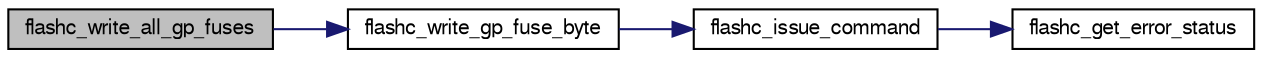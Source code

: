digraph G
{
  edge [fontname="FreeSans",fontsize="10",labelfontname="FreeSans",labelfontsize="10"];
  node [fontname="FreeSans",fontsize="10",shape=record];
  rankdir=LR;
  Node1 [label="flashc_write_all_gp_fuses",height=0.2,width=0.4,color="black", fillcolor="grey75", style="filled" fontcolor="black"];
  Node1 -> Node2 [color="midnightblue",fontsize="10",style="solid",fontname="FreeSans"];
  Node2 [label="flashc_write_gp_fuse_byte",height=0.2,width=0.4,color="black", fillcolor="white", style="filled",URL="$group__group__avr32__drivers__flashc.html#gacd1a7d62446687fe6db36f4ff35e7cbc",tooltip="Writes a general-purpose fuse byte."];
  Node2 -> Node3 [color="midnightblue",fontsize="10",style="solid",fontname="FreeSans"];
  Node3 [label="flashc_issue_command",height=0.2,width=0.4,color="black", fillcolor="white", style="filled",URL="$group__group__avr32__drivers__flashc.html#ga8045c427c32cf3617e861067d76c9c11",tooltip="Issues a FLASHC command."];
  Node3 -> Node4 [color="midnightblue",fontsize="10",style="solid",fontname="FreeSans"];
  Node4 [label="flashc_get_error_status",height=0.2,width=0.4,color="black", fillcolor="white", style="filled",URL="$group__group__avr32__drivers__flashc.html#gae7d38c60001d5d8d00363a6cb07f89f0",tooltip="Gets the error status of the FLASHC."];
}

